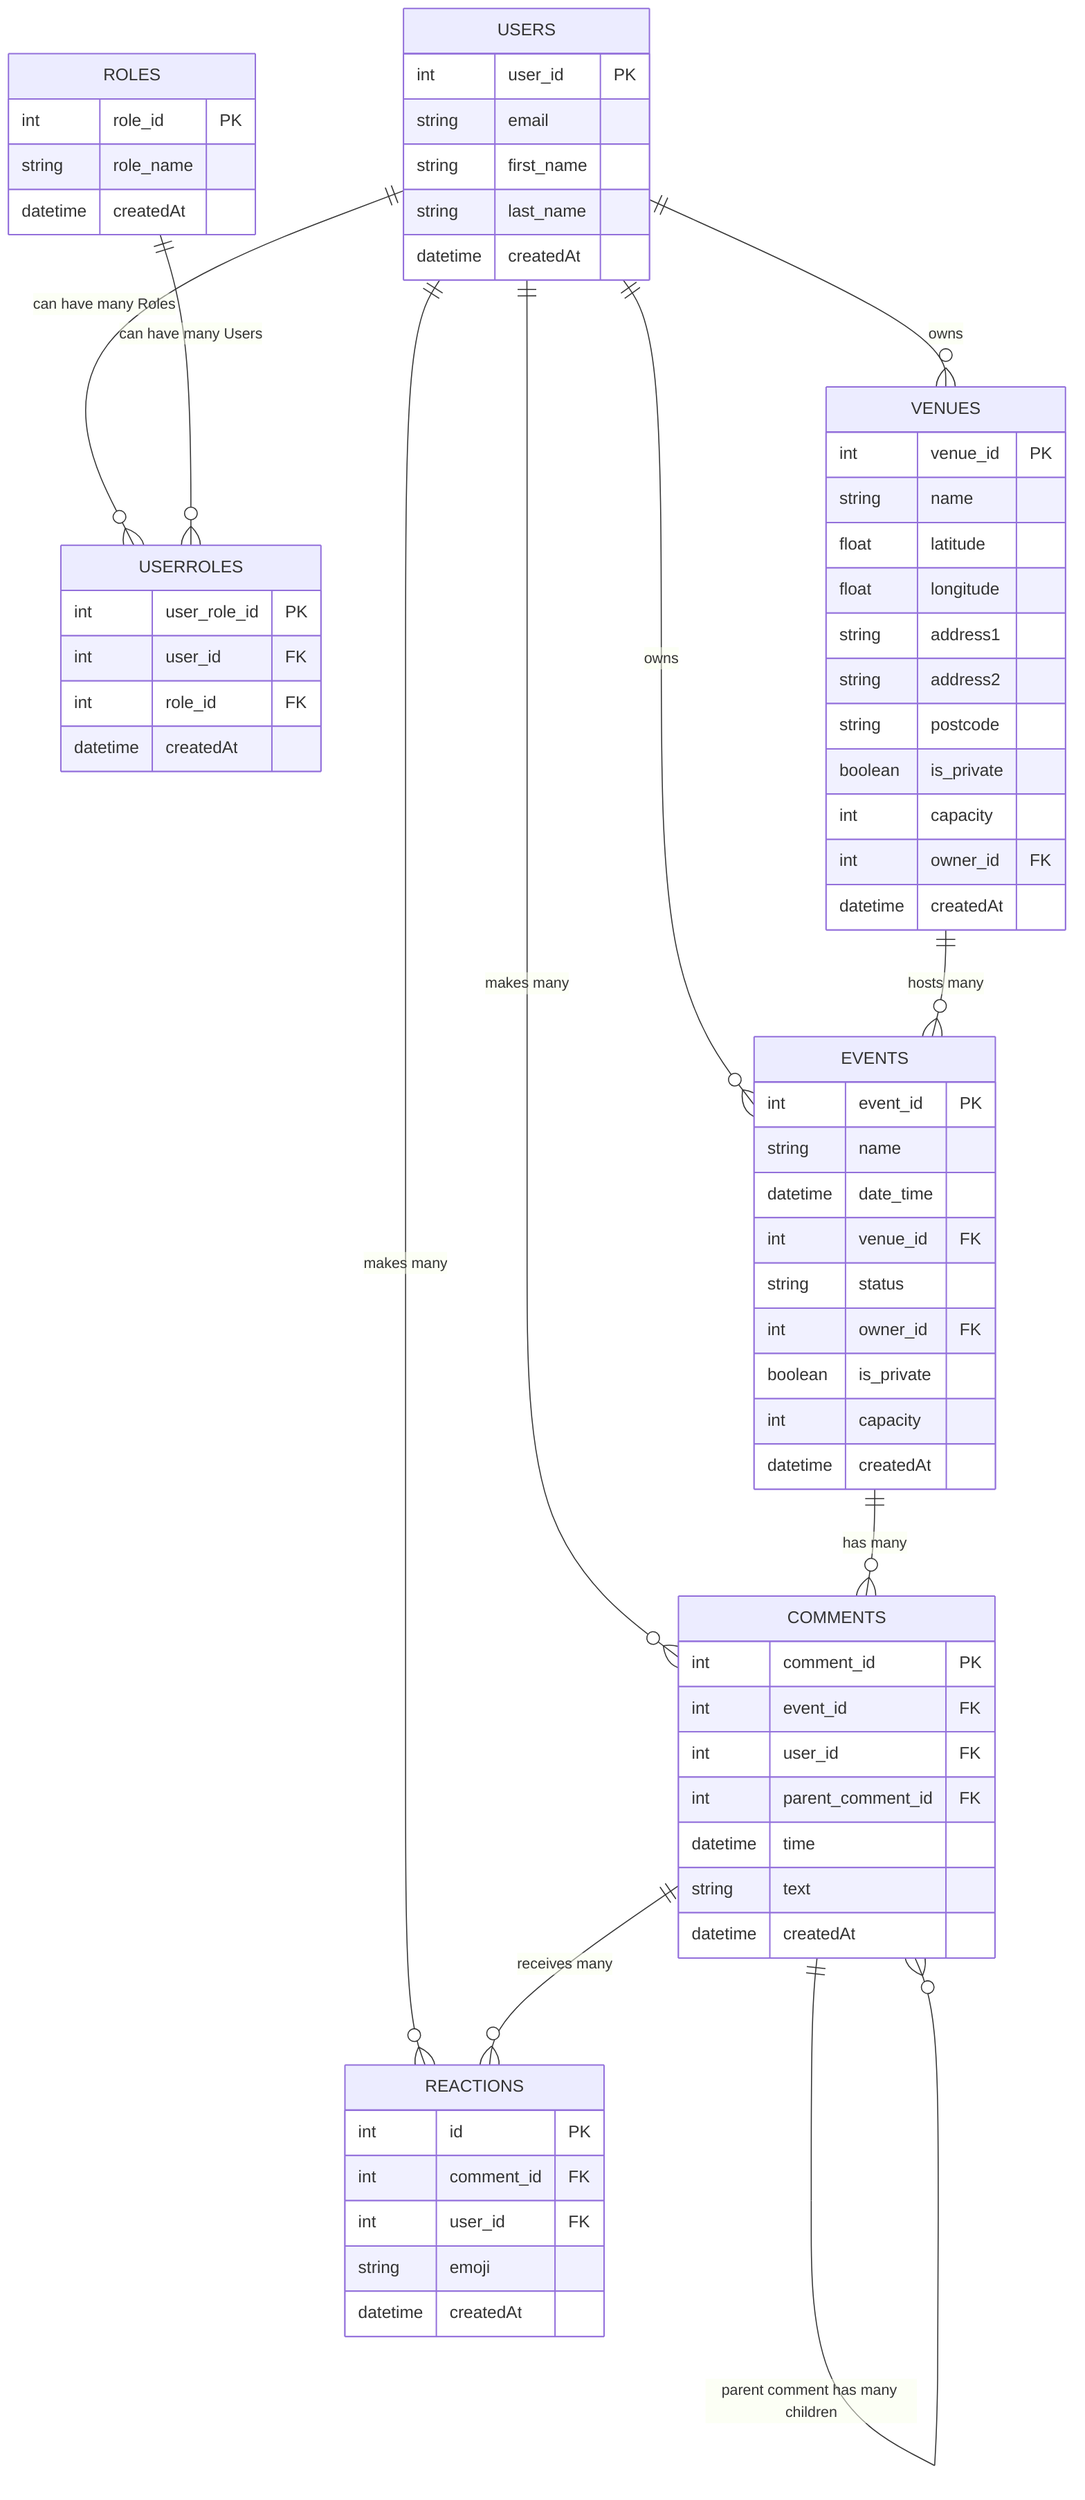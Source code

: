 erDiagram

    USERS {
        int user_id PK
        string email
        string first_name
        string last_name
        datetime createdAt
    }
    
    ROLES {
        int role_id PK
        string role_name
        datetime createdAt
    }
    
    USERROLES {
        int user_role_id PK
        int user_id FK
        int role_id FK
        datetime createdAt
    }
    
    EVENTS {
        int event_id PK
        string name
        datetime date_time
        int venue_id FK
        string status
        int owner_id FK
        boolean is_private
        int capacity
        datetime createdAt
    }
    
    VENUES {
        int venue_id PK
        string name
        float latitude
        float longitude
        string address1
        string address2
        string postcode
        boolean is_private
        int capacity
        int owner_id FK
        datetime createdAt
    }
    
    COMMENTS {
        int comment_id PK
        int event_id FK
        int user_id FK
        int parent_comment_id FK
        datetime time
        string text
        datetime createdAt
    }
    
    REACTIONS {
        int id PK
        int comment_id FK
        int user_id FK
        string emoji
        datetime createdAt
    }

    USERS ||--o{ USERROLES: "can have many Roles"
    ROLES ||--o{ USERROLES: "can have many Users"
    USERS ||--o{ EVENTS: "owns"
    USERS ||--o{ VENUES: "owns"
    USERS ||--o{ COMMENTS: "makes many"
    USERS ||--o{ REACTIONS: "makes many"
    EVENTS ||--o{ COMMENTS: "has many"
    COMMENTS ||--o{ REACTIONS: "receives many"
    COMMENTS ||--o{ COMMENTS: "parent comment has many children"
    VENUES ||--o{ EVENTS: "hosts many"